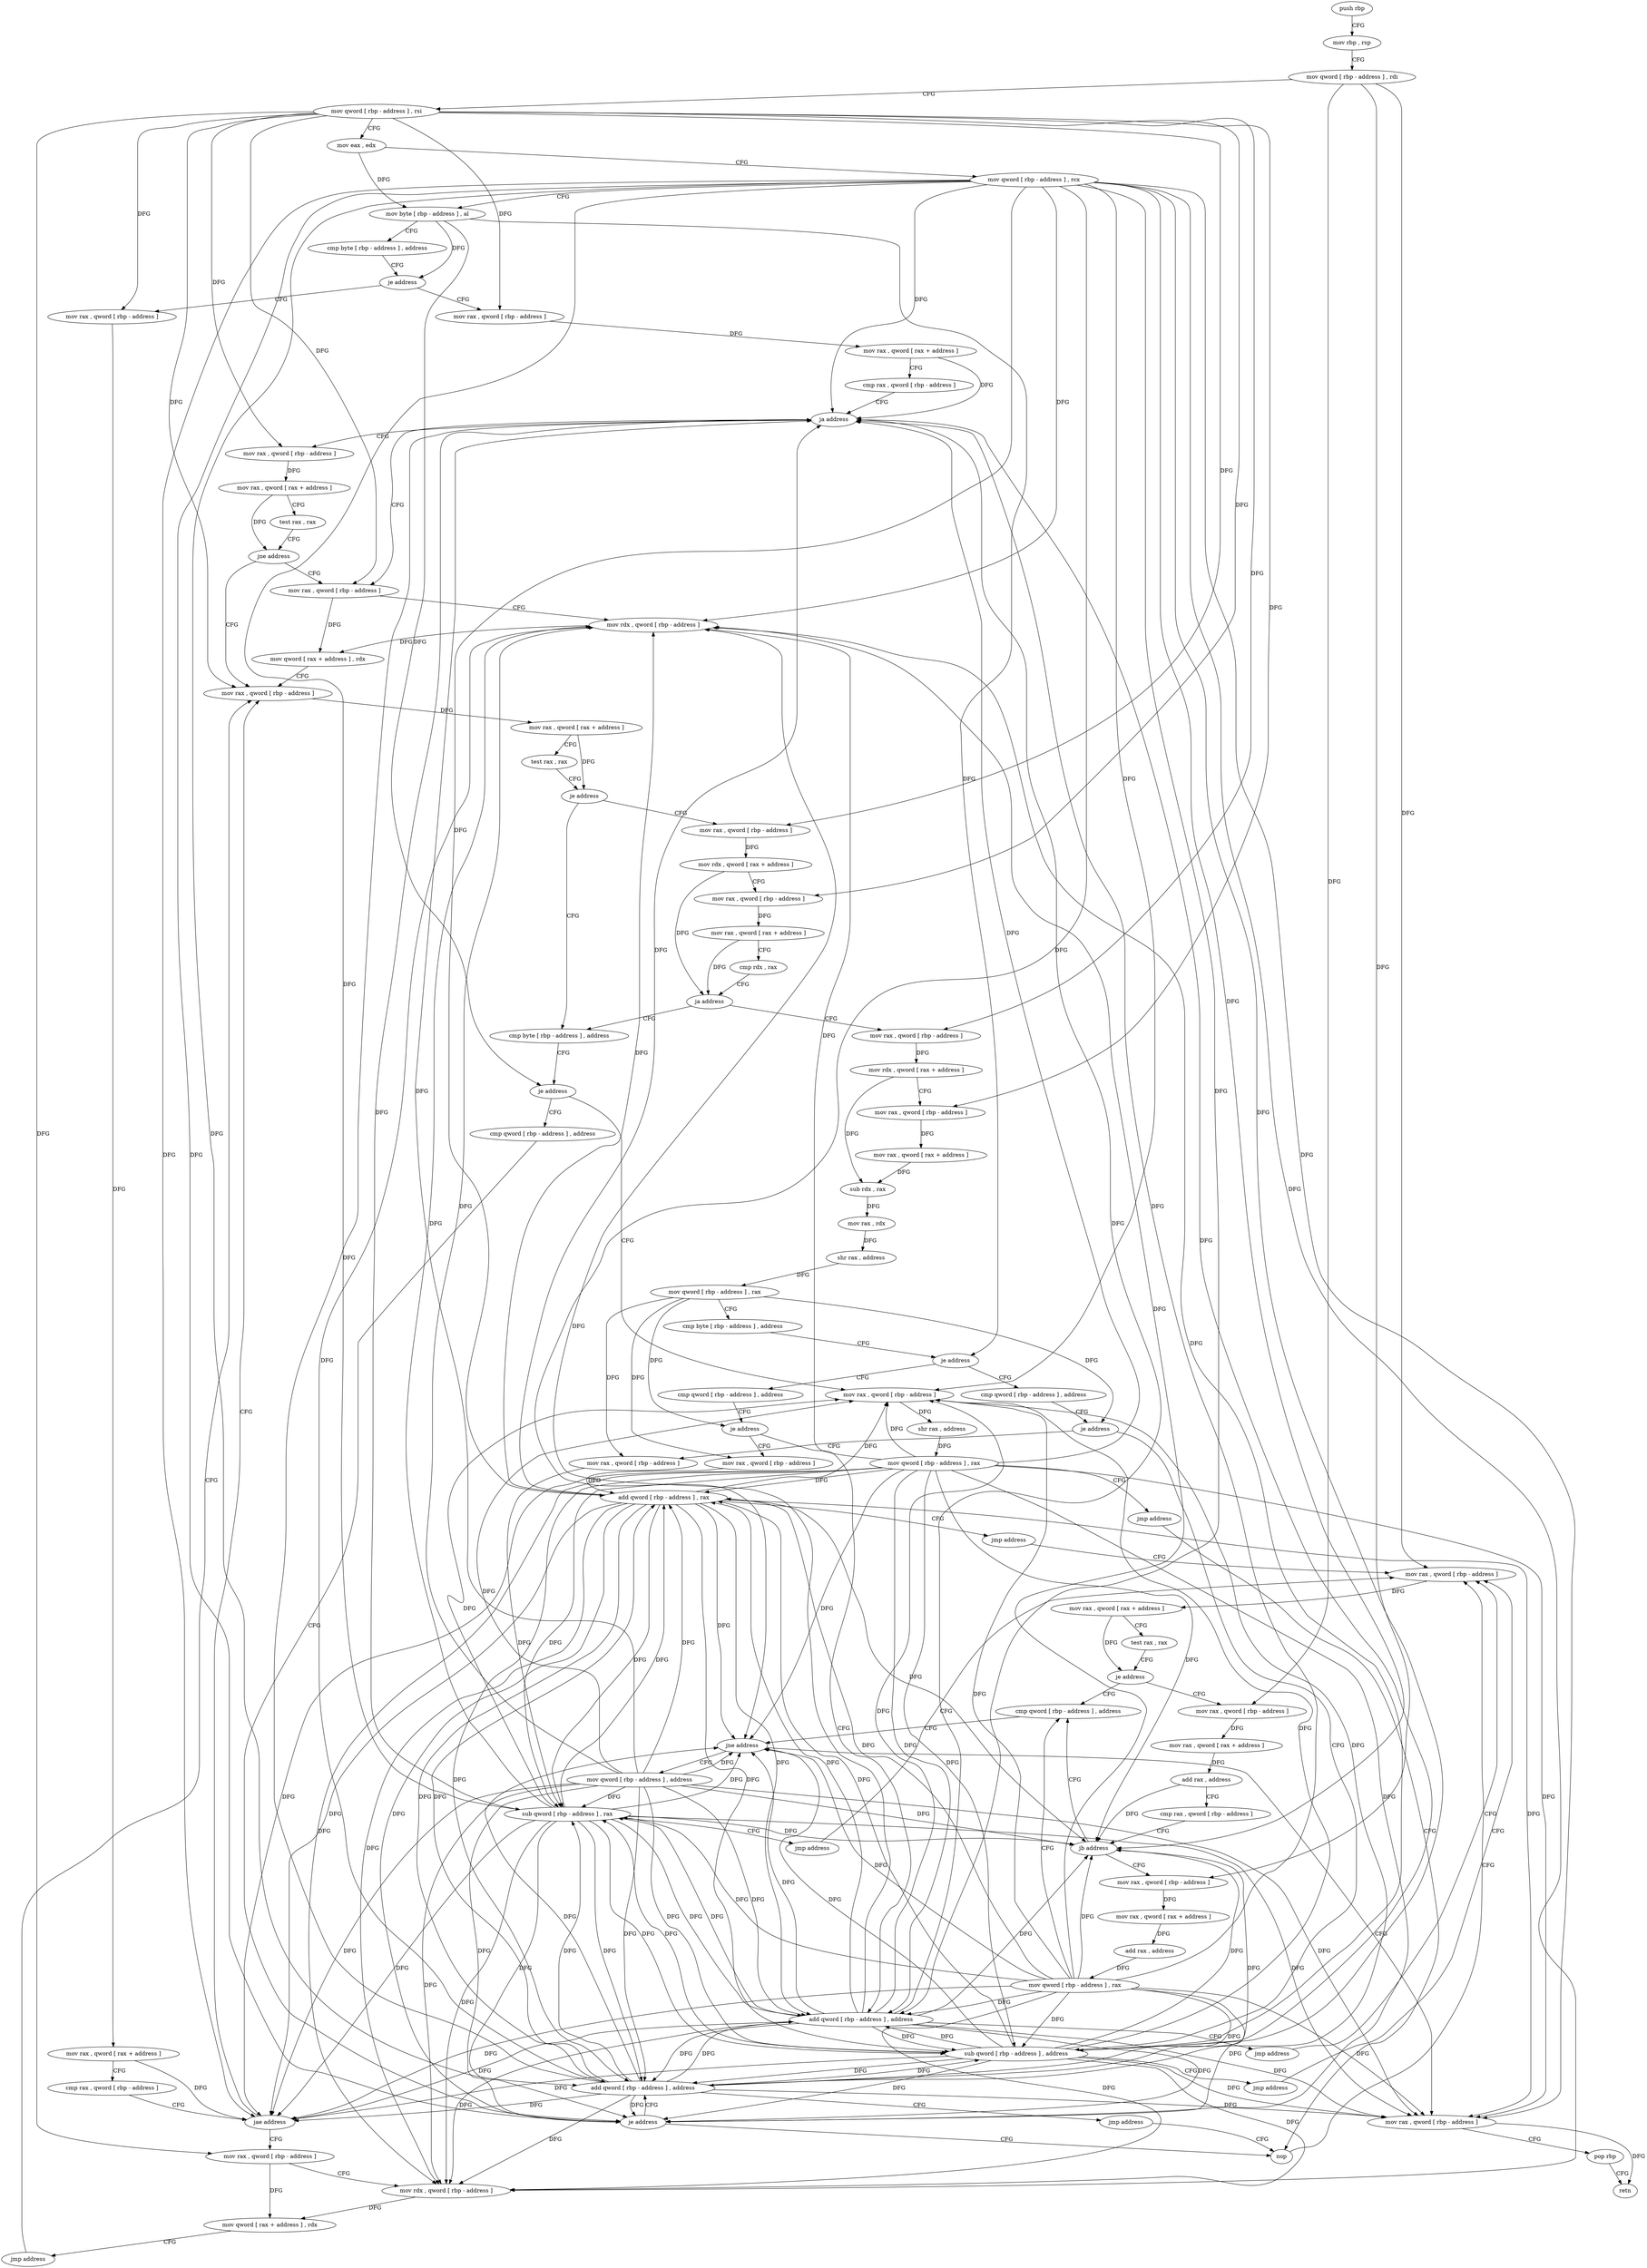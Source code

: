 digraph "func" {
"4276011" [label = "push rbp" ]
"4276012" [label = "mov rbp , rsp" ]
"4276015" [label = "mov qword [ rbp - address ] , rdi" ]
"4276019" [label = "mov qword [ rbp - address ] , rsi" ]
"4276023" [label = "mov eax , edx" ]
"4276025" [label = "mov qword [ rbp - address ] , rcx" ]
"4276029" [label = "mov byte [ rbp - address ] , al" ]
"4276032" [label = "cmp byte [ rbp - address ] , address" ]
"4276036" [label = "je address" ]
"4276066" [label = "mov rax , qword [ rbp - address ]" ]
"4276038" [label = "mov rax , qword [ rbp - address ]" ]
"4276070" [label = "mov rax , qword [ rax + address ]" ]
"4276074" [label = "cmp rax , qword [ rbp - address ]" ]
"4276078" [label = "ja address" ]
"4276093" [label = "mov rax , qword [ rbp - address ]" ]
"4276080" [label = "mov rax , qword [ rbp - address ]" ]
"4276042" [label = "mov rax , qword [ rax + address ]" ]
"4276046" [label = "cmp rax , qword [ rbp - address ]" ]
"4276050" [label = "jae address" ]
"4276105" [label = "mov rax , qword [ rbp - address ]" ]
"4276052" [label = "mov rax , qword [ rbp - address ]" ]
"4276097" [label = "mov rdx , qword [ rbp - address ]" ]
"4276101" [label = "mov qword [ rax + address ] , rdx" ]
"4276084" [label = "mov rax , qword [ rax + address ]" ]
"4276088" [label = "test rax , rax" ]
"4276091" [label = "jne address" ]
"4276109" [label = "mov rax , qword [ rax + address ]" ]
"4276113" [label = "test rax , rax" ]
"4276116" [label = "je address" ]
"4276139" [label = "cmp byte [ rbp - address ] , address" ]
"4276118" [label = "mov rax , qword [ rbp - address ]" ]
"4276056" [label = "mov rdx , qword [ rbp - address ]" ]
"4276060" [label = "mov qword [ rax + address ] , rdx" ]
"4276064" [label = "jmp address" ]
"4276143" [label = "je address" ]
"4276159" [label = "mov rax , qword [ rbp - address ]" ]
"4276145" [label = "cmp qword [ rbp - address ] , address" ]
"4276122" [label = "mov rdx , qword [ rax + address ]" ]
"4276126" [label = "mov rax , qword [ rbp - address ]" ]
"4276130" [label = "mov rax , qword [ rax + address ]" ]
"4276134" [label = "cmp rdx , rax" ]
"4276137" [label = "ja address" ]
"4276172" [label = "mov rax , qword [ rbp - address ]" ]
"4276163" [label = "shr rax , address" ]
"4276166" [label = "mov qword [ rbp - address ] , rax" ]
"4276170" [label = "jmp address" ]
"4276255" [label = "nop" ]
"4276150" [label = "je address" ]
"4276152" [label = "add qword [ rbp - address ] , address" ]
"4276176" [label = "mov rdx , qword [ rax + address ]" ]
"4276180" [label = "mov rax , qword [ rbp - address ]" ]
"4276184" [label = "mov rax , qword [ rax + address ]" ]
"4276188" [label = "sub rdx , rax" ]
"4276191" [label = "mov rax , rdx" ]
"4276194" [label = "shr rax , address" ]
"4276197" [label = "mov qword [ rbp - address ] , rax" ]
"4276201" [label = "cmp byte [ rbp - address ] , address" ]
"4276205" [label = "je address" ]
"4276231" [label = "cmp qword [ rbp - address ] , address" ]
"4276207" [label = "cmp qword [ rbp - address ] , address" ]
"4276256" [label = "mov rax , qword [ rbp - address ]" ]
"4276157" [label = "jmp address" ]
"4276236" [label = "je address" ]
"4276248" [label = "sub qword [ rbp - address ] , address" ]
"4276238" [label = "mov rax , qword [ rbp - address ]" ]
"4276212" [label = "je address" ]
"4276224" [label = "add qword [ rbp - address ] , address" ]
"4276214" [label = "mov rax , qword [ rbp - address ]" ]
"4276303" [label = "cmp qword [ rbp - address ] , address" ]
"4276308" [label = "jne address" ]
"4276318" [label = "mov rax , qword [ rbp - address ]" ]
"4276310" [label = "mov qword [ rbp - address ] , address" ]
"4276269" [label = "mov rax , qword [ rbp - address ]" ]
"4276273" [label = "mov rax , qword [ rax + address ]" ]
"4276277" [label = "add rax , address" ]
"4276281" [label = "cmp rax , qword [ rbp - address ]" ]
"4276285" [label = "jb address" ]
"4276287" [label = "mov rax , qword [ rbp - address ]" ]
"4276253" [label = "jmp address" ]
"4276242" [label = "sub qword [ rbp - address ] , rax" ]
"4276246" [label = "jmp address" ]
"4276229" [label = "jmp address" ]
"4276218" [label = "add qword [ rbp - address ] , rax" ]
"4276222" [label = "jmp address" ]
"4276322" [label = "pop rbp" ]
"4276323" [label = "retn" ]
"4276291" [label = "mov rax , qword [ rax + address ]" ]
"4276295" [label = "add rax , address" ]
"4276299" [label = "mov qword [ rbp - address ] , rax" ]
"4276260" [label = "mov rax , qword [ rax + address ]" ]
"4276264" [label = "test rax , rax" ]
"4276267" [label = "je address" ]
"4276011" -> "4276012" [ label = "CFG" ]
"4276012" -> "4276015" [ label = "CFG" ]
"4276015" -> "4276019" [ label = "CFG" ]
"4276015" -> "4276256" [ label = "DFG" ]
"4276015" -> "4276269" [ label = "DFG" ]
"4276015" -> "4276287" [ label = "DFG" ]
"4276019" -> "4276023" [ label = "CFG" ]
"4276019" -> "4276066" [ label = "DFG" ]
"4276019" -> "4276038" [ label = "DFG" ]
"4276019" -> "4276093" [ label = "DFG" ]
"4276019" -> "4276080" [ label = "DFG" ]
"4276019" -> "4276105" [ label = "DFG" ]
"4276019" -> "4276052" [ label = "DFG" ]
"4276019" -> "4276118" [ label = "DFG" ]
"4276019" -> "4276126" [ label = "DFG" ]
"4276019" -> "4276172" [ label = "DFG" ]
"4276019" -> "4276180" [ label = "DFG" ]
"4276023" -> "4276025" [ label = "CFG" ]
"4276023" -> "4276029" [ label = "DFG" ]
"4276025" -> "4276029" [ label = "CFG" ]
"4276025" -> "4276078" [ label = "DFG" ]
"4276025" -> "4276050" [ label = "DFG" ]
"4276025" -> "4276097" [ label = "DFG" ]
"4276025" -> "4276056" [ label = "DFG" ]
"4276025" -> "4276159" [ label = "DFG" ]
"4276025" -> "4276150" [ label = "DFG" ]
"4276025" -> "4276152" [ label = "DFG" ]
"4276025" -> "4276248" [ label = "DFG" ]
"4276025" -> "4276242" [ label = "DFG" ]
"4276025" -> "4276224" [ label = "DFG" ]
"4276025" -> "4276218" [ label = "DFG" ]
"4276025" -> "4276308" [ label = "DFG" ]
"4276025" -> "4276285" [ label = "DFG" ]
"4276025" -> "4276318" [ label = "DFG" ]
"4276029" -> "4276032" [ label = "CFG" ]
"4276029" -> "4276036" [ label = "DFG" ]
"4276029" -> "4276143" [ label = "DFG" ]
"4276029" -> "4276205" [ label = "DFG" ]
"4276032" -> "4276036" [ label = "CFG" ]
"4276036" -> "4276066" [ label = "CFG" ]
"4276036" -> "4276038" [ label = "CFG" ]
"4276066" -> "4276070" [ label = "DFG" ]
"4276038" -> "4276042" [ label = "DFG" ]
"4276070" -> "4276074" [ label = "CFG" ]
"4276070" -> "4276078" [ label = "DFG" ]
"4276074" -> "4276078" [ label = "CFG" ]
"4276078" -> "4276093" [ label = "CFG" ]
"4276078" -> "4276080" [ label = "CFG" ]
"4276093" -> "4276097" [ label = "CFG" ]
"4276093" -> "4276101" [ label = "DFG" ]
"4276080" -> "4276084" [ label = "DFG" ]
"4276042" -> "4276046" [ label = "CFG" ]
"4276042" -> "4276050" [ label = "DFG" ]
"4276046" -> "4276050" [ label = "CFG" ]
"4276050" -> "4276105" [ label = "CFG" ]
"4276050" -> "4276052" [ label = "CFG" ]
"4276105" -> "4276109" [ label = "DFG" ]
"4276052" -> "4276056" [ label = "CFG" ]
"4276052" -> "4276060" [ label = "DFG" ]
"4276097" -> "4276101" [ label = "DFG" ]
"4276101" -> "4276105" [ label = "CFG" ]
"4276084" -> "4276088" [ label = "CFG" ]
"4276084" -> "4276091" [ label = "DFG" ]
"4276088" -> "4276091" [ label = "CFG" ]
"4276091" -> "4276105" [ label = "CFG" ]
"4276091" -> "4276093" [ label = "CFG" ]
"4276109" -> "4276113" [ label = "CFG" ]
"4276109" -> "4276116" [ label = "DFG" ]
"4276113" -> "4276116" [ label = "CFG" ]
"4276116" -> "4276139" [ label = "CFG" ]
"4276116" -> "4276118" [ label = "CFG" ]
"4276139" -> "4276143" [ label = "CFG" ]
"4276118" -> "4276122" [ label = "DFG" ]
"4276056" -> "4276060" [ label = "DFG" ]
"4276060" -> "4276064" [ label = "CFG" ]
"4276064" -> "4276105" [ label = "CFG" ]
"4276143" -> "4276159" [ label = "CFG" ]
"4276143" -> "4276145" [ label = "CFG" ]
"4276159" -> "4276163" [ label = "DFG" ]
"4276145" -> "4276150" [ label = "CFG" ]
"4276122" -> "4276126" [ label = "CFG" ]
"4276122" -> "4276137" [ label = "DFG" ]
"4276126" -> "4276130" [ label = "DFG" ]
"4276130" -> "4276134" [ label = "CFG" ]
"4276130" -> "4276137" [ label = "DFG" ]
"4276134" -> "4276137" [ label = "CFG" ]
"4276137" -> "4276172" [ label = "CFG" ]
"4276137" -> "4276139" [ label = "CFG" ]
"4276172" -> "4276176" [ label = "DFG" ]
"4276163" -> "4276166" [ label = "DFG" ]
"4276166" -> "4276170" [ label = "CFG" ]
"4276166" -> "4276078" [ label = "DFG" ]
"4276166" -> "4276050" [ label = "DFG" ]
"4276166" -> "4276097" [ label = "DFG" ]
"4276166" -> "4276056" [ label = "DFG" ]
"4276166" -> "4276159" [ label = "DFG" ]
"4276166" -> "4276150" [ label = "DFG" ]
"4276166" -> "4276152" [ label = "DFG" ]
"4276166" -> "4276248" [ label = "DFG" ]
"4276166" -> "4276242" [ label = "DFG" ]
"4276166" -> "4276224" [ label = "DFG" ]
"4276166" -> "4276218" [ label = "DFG" ]
"4276166" -> "4276308" [ label = "DFG" ]
"4276166" -> "4276285" [ label = "DFG" ]
"4276166" -> "4276318" [ label = "DFG" ]
"4276170" -> "4276255" [ label = "CFG" ]
"4276255" -> "4276256" [ label = "CFG" ]
"4276150" -> "4276255" [ label = "CFG" ]
"4276150" -> "4276152" [ label = "CFG" ]
"4276152" -> "4276157" [ label = "CFG" ]
"4276152" -> "4276078" [ label = "DFG" ]
"4276152" -> "4276050" [ label = "DFG" ]
"4276152" -> "4276097" [ label = "DFG" ]
"4276152" -> "4276056" [ label = "DFG" ]
"4276152" -> "4276159" [ label = "DFG" ]
"4276152" -> "4276150" [ label = "DFG" ]
"4276152" -> "4276248" [ label = "DFG" ]
"4276152" -> "4276242" [ label = "DFG" ]
"4276152" -> "4276224" [ label = "DFG" ]
"4276152" -> "4276218" [ label = "DFG" ]
"4276152" -> "4276308" [ label = "DFG" ]
"4276152" -> "4276285" [ label = "DFG" ]
"4276152" -> "4276318" [ label = "DFG" ]
"4276176" -> "4276180" [ label = "CFG" ]
"4276176" -> "4276188" [ label = "DFG" ]
"4276180" -> "4276184" [ label = "DFG" ]
"4276184" -> "4276188" [ label = "DFG" ]
"4276188" -> "4276191" [ label = "DFG" ]
"4276191" -> "4276194" [ label = "DFG" ]
"4276194" -> "4276197" [ label = "DFG" ]
"4276197" -> "4276201" [ label = "CFG" ]
"4276197" -> "4276236" [ label = "DFG" ]
"4276197" -> "4276212" [ label = "DFG" ]
"4276197" -> "4276238" [ label = "DFG" ]
"4276197" -> "4276214" [ label = "DFG" ]
"4276201" -> "4276205" [ label = "CFG" ]
"4276205" -> "4276231" [ label = "CFG" ]
"4276205" -> "4276207" [ label = "CFG" ]
"4276231" -> "4276236" [ label = "CFG" ]
"4276207" -> "4276212" [ label = "CFG" ]
"4276256" -> "4276260" [ label = "DFG" ]
"4276157" -> "4276255" [ label = "CFG" ]
"4276236" -> "4276248" [ label = "CFG" ]
"4276236" -> "4276238" [ label = "CFG" ]
"4276248" -> "4276253" [ label = "CFG" ]
"4276248" -> "4276078" [ label = "DFG" ]
"4276248" -> "4276050" [ label = "DFG" ]
"4276248" -> "4276097" [ label = "DFG" ]
"4276248" -> "4276056" [ label = "DFG" ]
"4276248" -> "4276159" [ label = "DFG" ]
"4276248" -> "4276150" [ label = "DFG" ]
"4276248" -> "4276152" [ label = "DFG" ]
"4276248" -> "4276242" [ label = "DFG" ]
"4276248" -> "4276224" [ label = "DFG" ]
"4276248" -> "4276218" [ label = "DFG" ]
"4276248" -> "4276308" [ label = "DFG" ]
"4276248" -> "4276285" [ label = "DFG" ]
"4276248" -> "4276318" [ label = "DFG" ]
"4276238" -> "4276242" [ label = "DFG" ]
"4276212" -> "4276224" [ label = "CFG" ]
"4276212" -> "4276214" [ label = "CFG" ]
"4276224" -> "4276229" [ label = "CFG" ]
"4276224" -> "4276078" [ label = "DFG" ]
"4276224" -> "4276050" [ label = "DFG" ]
"4276224" -> "4276097" [ label = "DFG" ]
"4276224" -> "4276056" [ label = "DFG" ]
"4276224" -> "4276159" [ label = "DFG" ]
"4276224" -> "4276150" [ label = "DFG" ]
"4276224" -> "4276152" [ label = "DFG" ]
"4276224" -> "4276248" [ label = "DFG" ]
"4276224" -> "4276242" [ label = "DFG" ]
"4276224" -> "4276218" [ label = "DFG" ]
"4276224" -> "4276308" [ label = "DFG" ]
"4276224" -> "4276285" [ label = "DFG" ]
"4276224" -> "4276318" [ label = "DFG" ]
"4276214" -> "4276218" [ label = "DFG" ]
"4276303" -> "4276308" [ label = "CFG" ]
"4276308" -> "4276318" [ label = "CFG" ]
"4276308" -> "4276310" [ label = "CFG" ]
"4276318" -> "4276322" [ label = "CFG" ]
"4276318" -> "4276323" [ label = "DFG" ]
"4276310" -> "4276318" [ label = "DFG" ]
"4276310" -> "4276078" [ label = "DFG" ]
"4276310" -> "4276050" [ label = "DFG" ]
"4276310" -> "4276097" [ label = "DFG" ]
"4276310" -> "4276056" [ label = "DFG" ]
"4276310" -> "4276159" [ label = "DFG" ]
"4276310" -> "4276150" [ label = "DFG" ]
"4276310" -> "4276152" [ label = "DFG" ]
"4276310" -> "4276248" [ label = "DFG" ]
"4276310" -> "4276224" [ label = "DFG" ]
"4276310" -> "4276308" [ label = "DFG" ]
"4276310" -> "4276285" [ label = "DFG" ]
"4276310" -> "4276242" [ label = "DFG" ]
"4276310" -> "4276218" [ label = "DFG" ]
"4276269" -> "4276273" [ label = "DFG" ]
"4276273" -> "4276277" [ label = "DFG" ]
"4276277" -> "4276281" [ label = "CFG" ]
"4276277" -> "4276285" [ label = "DFG" ]
"4276281" -> "4276285" [ label = "CFG" ]
"4276285" -> "4276303" [ label = "CFG" ]
"4276285" -> "4276287" [ label = "CFG" ]
"4276287" -> "4276291" [ label = "DFG" ]
"4276253" -> "4276256" [ label = "CFG" ]
"4276242" -> "4276246" [ label = "CFG" ]
"4276242" -> "4276078" [ label = "DFG" ]
"4276242" -> "4276050" [ label = "DFG" ]
"4276242" -> "4276097" [ label = "DFG" ]
"4276242" -> "4276056" [ label = "DFG" ]
"4276242" -> "4276159" [ label = "DFG" ]
"4276242" -> "4276150" [ label = "DFG" ]
"4276242" -> "4276152" [ label = "DFG" ]
"4276242" -> "4276248" [ label = "DFG" ]
"4276242" -> "4276224" [ label = "DFG" ]
"4276242" -> "4276218" [ label = "DFG" ]
"4276242" -> "4276308" [ label = "DFG" ]
"4276242" -> "4276285" [ label = "DFG" ]
"4276242" -> "4276318" [ label = "DFG" ]
"4276246" -> "4276256" [ label = "CFG" ]
"4276229" -> "4276256" [ label = "CFG" ]
"4276218" -> "4276222" [ label = "CFG" ]
"4276218" -> "4276078" [ label = "DFG" ]
"4276218" -> "4276050" [ label = "DFG" ]
"4276218" -> "4276097" [ label = "DFG" ]
"4276218" -> "4276056" [ label = "DFG" ]
"4276218" -> "4276159" [ label = "DFG" ]
"4276218" -> "4276150" [ label = "DFG" ]
"4276218" -> "4276152" [ label = "DFG" ]
"4276218" -> "4276248" [ label = "DFG" ]
"4276218" -> "4276224" [ label = "DFG" ]
"4276218" -> "4276242" [ label = "DFG" ]
"4276218" -> "4276308" [ label = "DFG" ]
"4276218" -> "4276285" [ label = "DFG" ]
"4276218" -> "4276318" [ label = "DFG" ]
"4276222" -> "4276256" [ label = "CFG" ]
"4276322" -> "4276323" [ label = "CFG" ]
"4276291" -> "4276295" [ label = "DFG" ]
"4276295" -> "4276299" [ label = "DFG" ]
"4276299" -> "4276303" [ label = "CFG" ]
"4276299" -> "4276078" [ label = "DFG" ]
"4276299" -> "4276050" [ label = "DFG" ]
"4276299" -> "4276097" [ label = "DFG" ]
"4276299" -> "4276056" [ label = "DFG" ]
"4276299" -> "4276159" [ label = "DFG" ]
"4276299" -> "4276150" [ label = "DFG" ]
"4276299" -> "4276152" [ label = "DFG" ]
"4276299" -> "4276248" [ label = "DFG" ]
"4276299" -> "4276224" [ label = "DFG" ]
"4276299" -> "4276308" [ label = "DFG" ]
"4276299" -> "4276285" [ label = "DFG" ]
"4276299" -> "4276318" [ label = "DFG" ]
"4276299" -> "4276242" [ label = "DFG" ]
"4276299" -> "4276218" [ label = "DFG" ]
"4276260" -> "4276264" [ label = "CFG" ]
"4276260" -> "4276267" [ label = "DFG" ]
"4276264" -> "4276267" [ label = "CFG" ]
"4276267" -> "4276303" [ label = "CFG" ]
"4276267" -> "4276269" [ label = "CFG" ]
}
